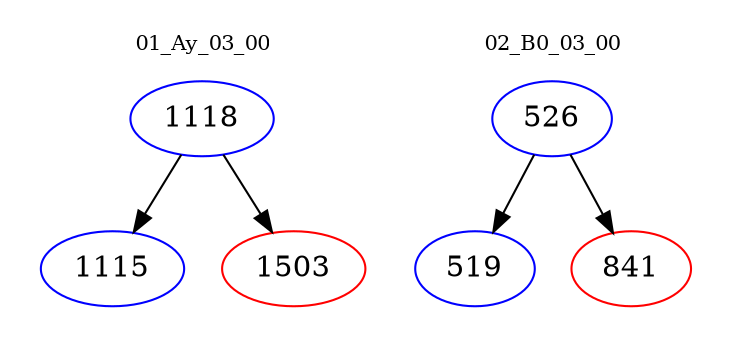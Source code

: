 digraph{
subgraph cluster_0 {
color = white
label = "01_Ay_03_00";
fontsize=10;
T0_1118 [label="1118", color="blue"]
T0_1118 -> T0_1115 [color="black"]
T0_1115 [label="1115", color="blue"]
T0_1118 -> T0_1503 [color="black"]
T0_1503 [label="1503", color="red"]
}
subgraph cluster_1 {
color = white
label = "02_B0_03_00";
fontsize=10;
T1_526 [label="526", color="blue"]
T1_526 -> T1_519 [color="black"]
T1_519 [label="519", color="blue"]
T1_526 -> T1_841 [color="black"]
T1_841 [label="841", color="red"]
}
}
